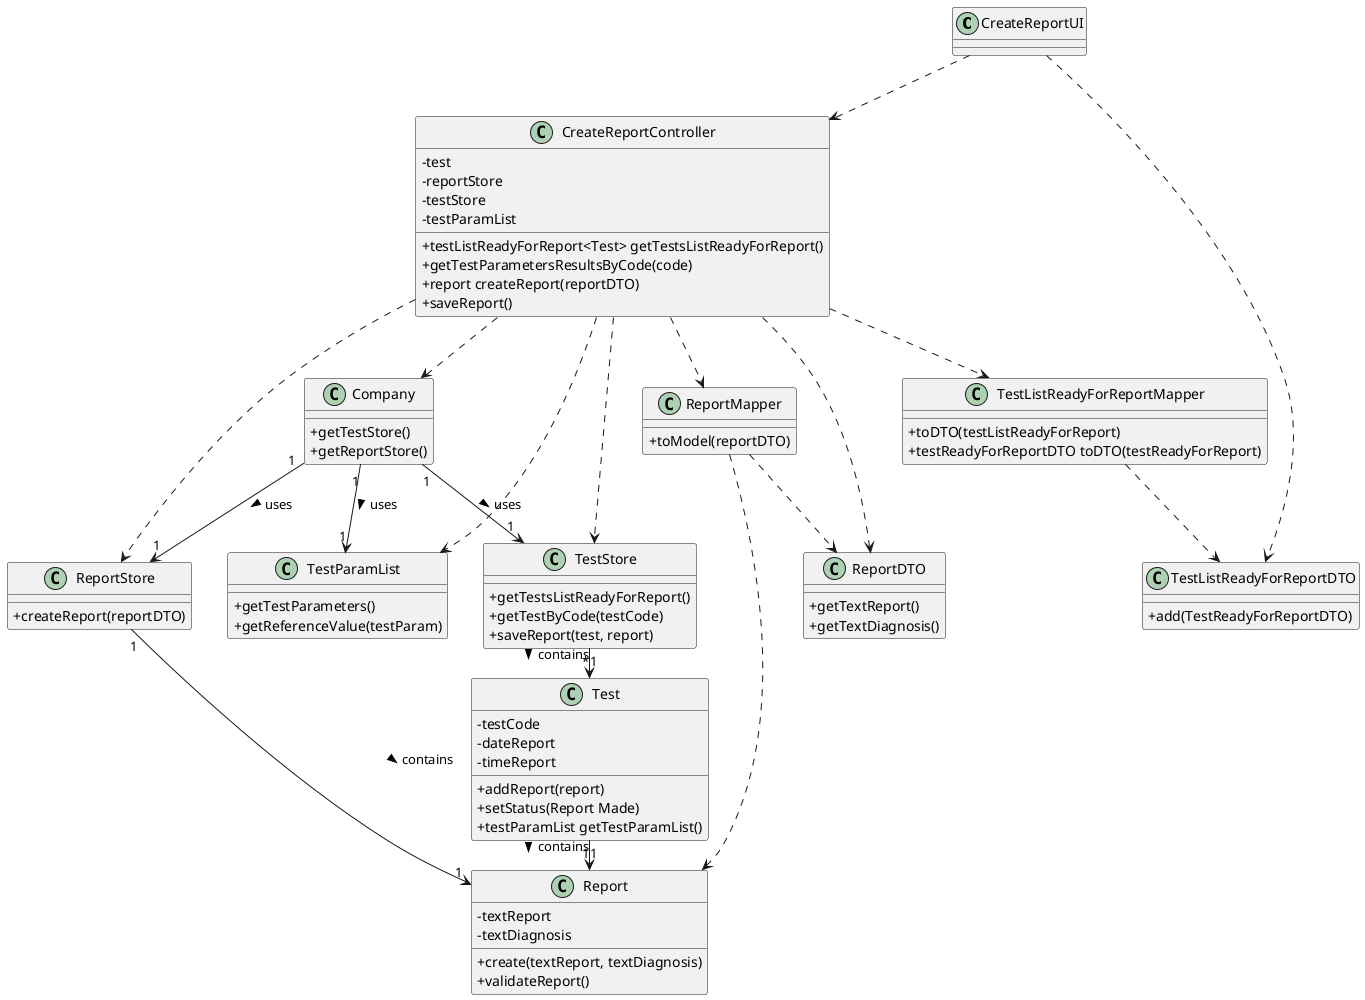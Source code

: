 @startuml

skinparam classAttributeIconSize 0

class CreateReportUI

class CreateReportController {
-test
-reportStore
-testStore
-testParamList


+testListReadyForReport<Test> getTestsListReadyForReport()
+getTestParametersResultsByCode(code)
+report createReport(reportDTO)
+saveReport()
}

class Company {
+getTestStore()
+getReportStore()
}

class TestStore {
+getTestsListReadyForReport()
+getTestByCode(testCode)
+saveReport(test, report)
}

class Test {
-testCode
-dateReport
-timeReport

+addReport(report)
+setStatus(Report Made)
+testParamList getTestParamList()
}

class ReportStore {
+createReport(reportDTO)
}

class ReportMapper {
+toModel(reportDTO)
}

class ReportDTO {
+getTextReport()
+getTextDiagnosis()
}

class Report {
-textReport
-textDiagnosis

+create(textReport, textDiagnosis)
+validateReport()
}

class TestListReadyForReportMapper {
+toDTO(testListReadyForReport)
+testReadyForReportDTO toDTO(testReadyForReport)
}

class TestListReadyForReportDTO {
+add(TestReadyForReportDTO)
}

class TestParamList {
+getTestParameters()
+getReferenceValue(testParam)
}

CreateReportUI ..> CreateReportController
CreateReportController ..> Company
Company "1"-down->"1" TestStore: uses >
Company "1"-down->"1" ReportStore: uses >
Company "1"-down->"1" TestParamList: uses >
TestStore "1"->"*" Test: contains >
Test "1"->"1" Report: contains >
CreateReportController ..> TestStore
CreateReportController ..> ReportStore


CreateReportController ..> TestListReadyForReportMapper
TestListReadyForReportMapper ..> TestListReadyForReportDTO


CreateReportController ..> ReportDTO
CreateReportController ..> ReportMapper
ReportMapper ..> ReportDTO
ReportMapper ..> Report
ReportStore "1"-->"1" Report: contains >

CreateReportController ..> TestParamList

CreateReportUI ..> TestListReadyForReportDTO
@enduml